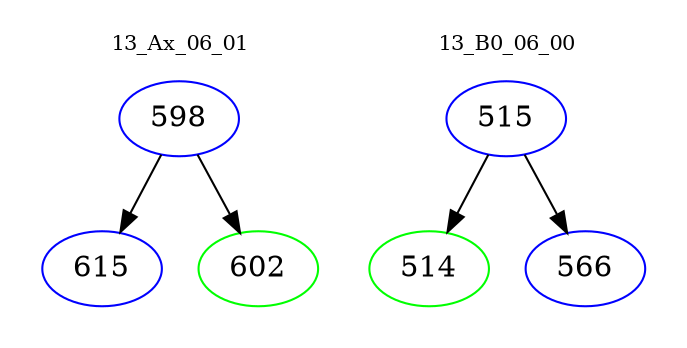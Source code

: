 digraph{
subgraph cluster_0 {
color = white
label = "13_Ax_06_01";
fontsize=10;
T0_598 [label="598", color="blue"]
T0_598 -> T0_615 [color="black"]
T0_615 [label="615", color="blue"]
T0_598 -> T0_602 [color="black"]
T0_602 [label="602", color="green"]
}
subgraph cluster_1 {
color = white
label = "13_B0_06_00";
fontsize=10;
T1_515 [label="515", color="blue"]
T1_515 -> T1_514 [color="black"]
T1_514 [label="514", color="green"]
T1_515 -> T1_566 [color="black"]
T1_566 [label="566", color="blue"]
}
}
